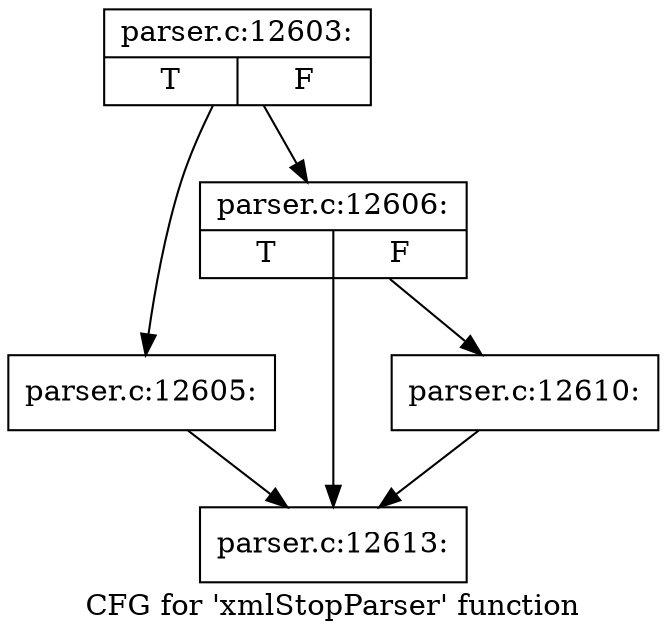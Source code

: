 digraph "CFG for 'xmlStopParser' function" {
	label="CFG for 'xmlStopParser' function";

	Node0x490fdf0 [shape=record,label="{parser.c:12603:|{<s0>T|<s1>F}}"];
	Node0x490fdf0 -> Node0x4905890;
	Node0x490fdf0 -> Node0x49058e0;
	Node0x4905890 [shape=record,label="{parser.c:12605:}"];
	Node0x4905890 -> Node0x44ebf20;
	Node0x49058e0 [shape=record,label="{parser.c:12606:|{<s0>T|<s1>F}}"];
	Node0x49058e0 -> Node0x4905c70;
	Node0x49058e0 -> Node0x44ebf20;
	Node0x4905c70 [shape=record,label="{parser.c:12610:}"];
	Node0x4905c70 -> Node0x44ebf20;
	Node0x44ebf20 [shape=record,label="{parser.c:12613:}"];
}
